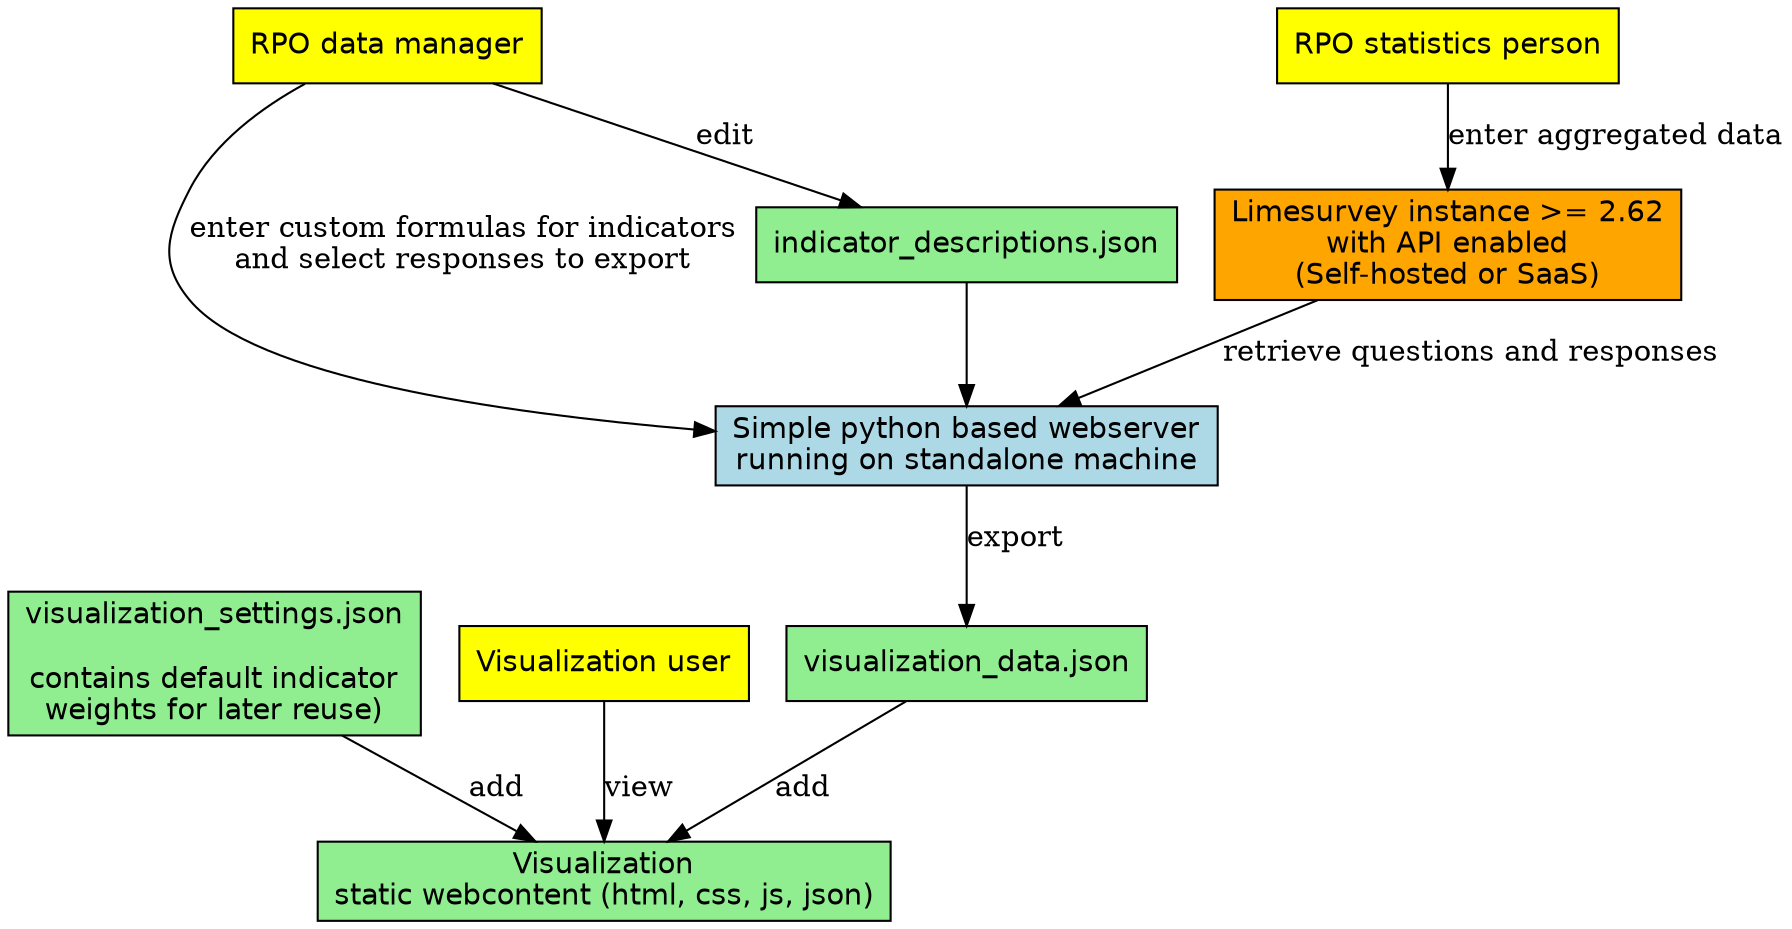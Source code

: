 # To generate graphical output from this source, you need graphviz.
# Use this command:
#   neato -n2 -T svg architecture.dot > architecture.svg

digraph "PLOTINA GEP assessment tool" {
    node [shape=box, style=filled, fillcolor=yellow, fontname="Helvetica"];

    Limesurvey [label = "Limesurvey instance >= 2.62\nwith API enabled\n(Self-hosted or SaaS)", pos="0,600", fillcolor="orange"];

    RPOAdminUser [label = "RPO statistics person", pos="600,600"];

    Python [label = "Simple python based webserver\nrunning on standalone machine", pos="0,450", fillcolor="lightblue"];

    DataManager [label = "RPO data manager", pos="600,450"];

    VisualizationData [label ="visualization_data.json", pos="0,300", fillcolor="lightgreen"];
    IndicatorDescriptions [label = "indicator_descriptions.json", pos="300,300", fillcolor="lightgreen"];
    VisualizationSettings [label="visualization_settings.json\n\ncontains default indicator\nweights for later reuse)", pos="300,150", fillcolor="lightgreen"]
    Visualization [label = "Visualization\nstatic webcontent (html, css, js, json)", pos="0,0", fillcolor="lightgreen"];

    VisUser [label = "Visualization user", pos="600,0"];


    RPOAdminUser -> Limesurvey [label = "enter aggregated data"];
    Limesurvey -> Python [label = "retrieve questions and responses"];
    DataManager -> Python [label = "enter custom formulas for indicators\nand select responses to export"];
    DataManager -> IndicatorDescriptions [label = "edit"];
    Python -> VisualizationData [label = "export"];
    VisualizationData -> Visualization [label = "add"];
    VisUser -> Visualization [label = "view"];
    VisualizationSettings -> Visualization [label = "add"];
    IndicatorDescriptions -> Python;
}
